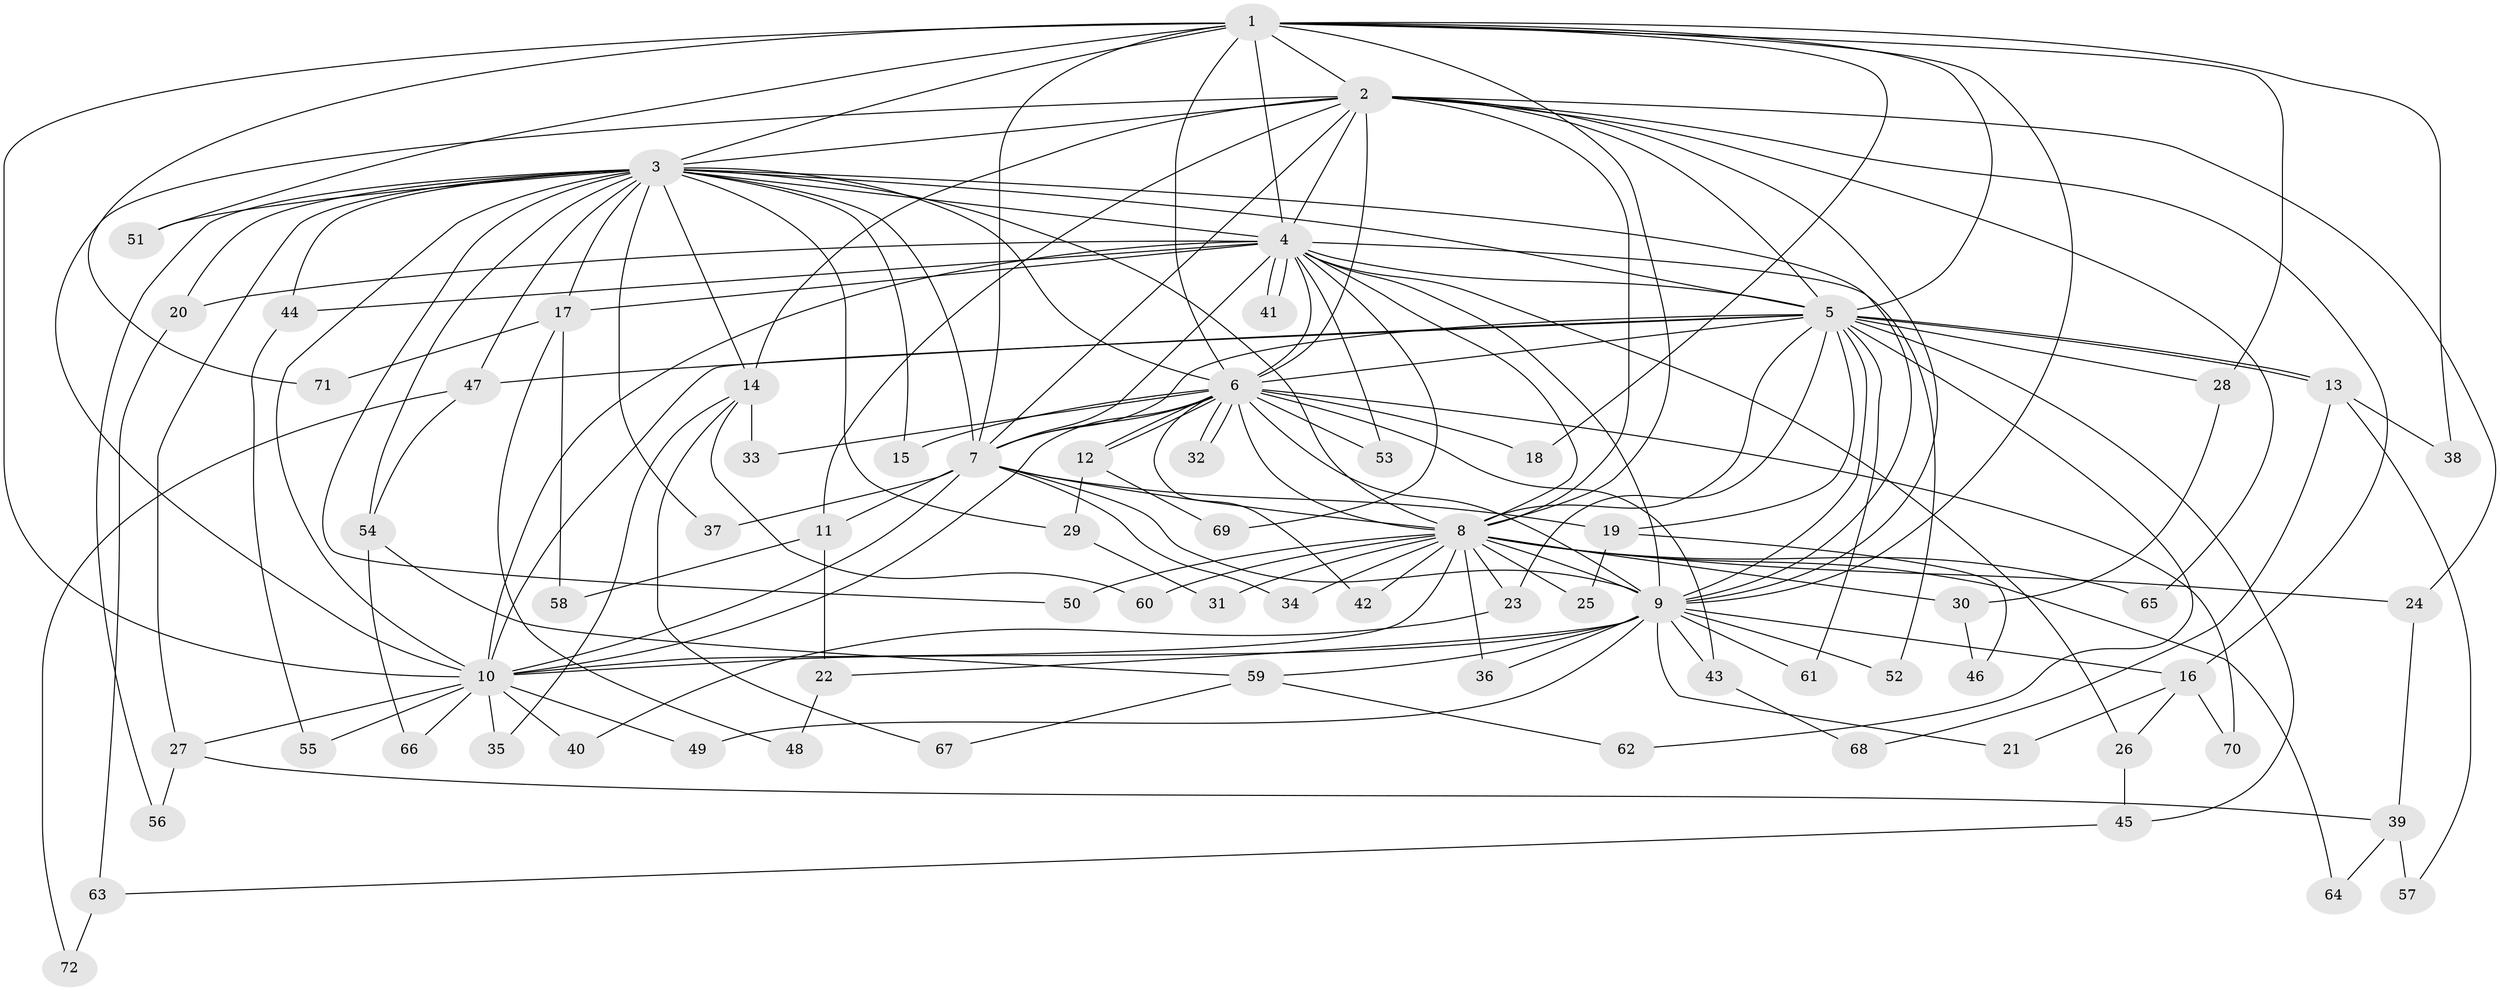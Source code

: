 // Generated by graph-tools (version 1.1) at 2025/34/03/09/25 02:34:56]
// undirected, 72 vertices, 169 edges
graph export_dot {
graph [start="1"]
  node [color=gray90,style=filled];
  1;
  2;
  3;
  4;
  5;
  6;
  7;
  8;
  9;
  10;
  11;
  12;
  13;
  14;
  15;
  16;
  17;
  18;
  19;
  20;
  21;
  22;
  23;
  24;
  25;
  26;
  27;
  28;
  29;
  30;
  31;
  32;
  33;
  34;
  35;
  36;
  37;
  38;
  39;
  40;
  41;
  42;
  43;
  44;
  45;
  46;
  47;
  48;
  49;
  50;
  51;
  52;
  53;
  54;
  55;
  56;
  57;
  58;
  59;
  60;
  61;
  62;
  63;
  64;
  65;
  66;
  67;
  68;
  69;
  70;
  71;
  72;
  1 -- 2;
  1 -- 3;
  1 -- 4;
  1 -- 5;
  1 -- 6;
  1 -- 7;
  1 -- 8;
  1 -- 9;
  1 -- 10;
  1 -- 18;
  1 -- 28;
  1 -- 38;
  1 -- 51;
  1 -- 71;
  2 -- 3;
  2 -- 4;
  2 -- 5;
  2 -- 6;
  2 -- 7;
  2 -- 8;
  2 -- 9;
  2 -- 10;
  2 -- 11;
  2 -- 14;
  2 -- 16;
  2 -- 24;
  2 -- 65;
  3 -- 4;
  3 -- 5;
  3 -- 6;
  3 -- 7;
  3 -- 8;
  3 -- 9;
  3 -- 10;
  3 -- 14;
  3 -- 15;
  3 -- 17;
  3 -- 20;
  3 -- 27;
  3 -- 29;
  3 -- 37;
  3 -- 44;
  3 -- 47;
  3 -- 50;
  3 -- 51;
  3 -- 54;
  3 -- 56;
  4 -- 5;
  4 -- 6;
  4 -- 7;
  4 -- 8;
  4 -- 9;
  4 -- 10;
  4 -- 17;
  4 -- 20;
  4 -- 26;
  4 -- 41;
  4 -- 41;
  4 -- 44;
  4 -- 52;
  4 -- 53;
  4 -- 69;
  5 -- 6;
  5 -- 7;
  5 -- 8;
  5 -- 9;
  5 -- 10;
  5 -- 13;
  5 -- 13;
  5 -- 19;
  5 -- 23;
  5 -- 28;
  5 -- 45;
  5 -- 47;
  5 -- 61;
  5 -- 62;
  6 -- 7;
  6 -- 8;
  6 -- 9;
  6 -- 10;
  6 -- 12;
  6 -- 12;
  6 -- 15;
  6 -- 18;
  6 -- 32;
  6 -- 32;
  6 -- 33;
  6 -- 42;
  6 -- 43;
  6 -- 53;
  6 -- 70;
  7 -- 8;
  7 -- 9;
  7 -- 10;
  7 -- 11;
  7 -- 19;
  7 -- 34;
  7 -- 37;
  8 -- 9;
  8 -- 10;
  8 -- 23;
  8 -- 24;
  8 -- 25;
  8 -- 30;
  8 -- 31;
  8 -- 34;
  8 -- 36;
  8 -- 42;
  8 -- 50;
  8 -- 60;
  8 -- 64;
  8 -- 65;
  9 -- 10;
  9 -- 16;
  9 -- 21;
  9 -- 22;
  9 -- 36;
  9 -- 43;
  9 -- 49;
  9 -- 52;
  9 -- 59;
  9 -- 61;
  10 -- 27;
  10 -- 35;
  10 -- 40;
  10 -- 49;
  10 -- 55;
  10 -- 66;
  11 -- 22;
  11 -- 58;
  12 -- 29;
  12 -- 69;
  13 -- 38;
  13 -- 57;
  13 -- 68;
  14 -- 33;
  14 -- 35;
  14 -- 60;
  14 -- 67;
  16 -- 21;
  16 -- 26;
  16 -- 70;
  17 -- 48;
  17 -- 58;
  17 -- 71;
  19 -- 25;
  19 -- 46;
  20 -- 63;
  22 -- 48;
  23 -- 40;
  24 -- 39;
  26 -- 45;
  27 -- 39;
  27 -- 56;
  28 -- 30;
  29 -- 31;
  30 -- 46;
  39 -- 57;
  39 -- 64;
  43 -- 68;
  44 -- 55;
  45 -- 63;
  47 -- 54;
  47 -- 72;
  54 -- 59;
  54 -- 66;
  59 -- 62;
  59 -- 67;
  63 -- 72;
}
